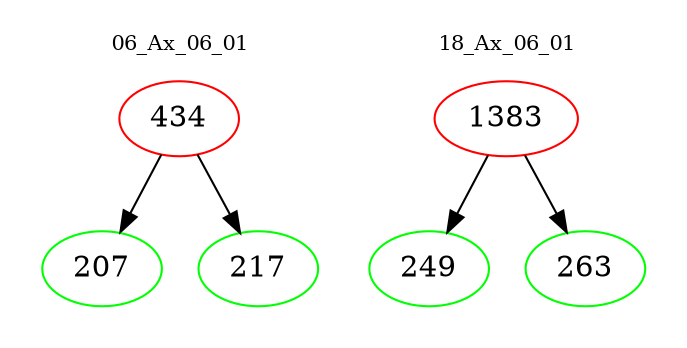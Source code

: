 digraph{
subgraph cluster_0 {
color = white
label = "06_Ax_06_01";
fontsize=10;
T0_434 [label="434", color="red"]
T0_434 -> T0_207 [color="black"]
T0_207 [label="207", color="green"]
T0_434 -> T0_217 [color="black"]
T0_217 [label="217", color="green"]
}
subgraph cluster_1 {
color = white
label = "18_Ax_06_01";
fontsize=10;
T1_1383 [label="1383", color="red"]
T1_1383 -> T1_249 [color="black"]
T1_249 [label="249", color="green"]
T1_1383 -> T1_263 [color="black"]
T1_263 [label="263", color="green"]
}
}

